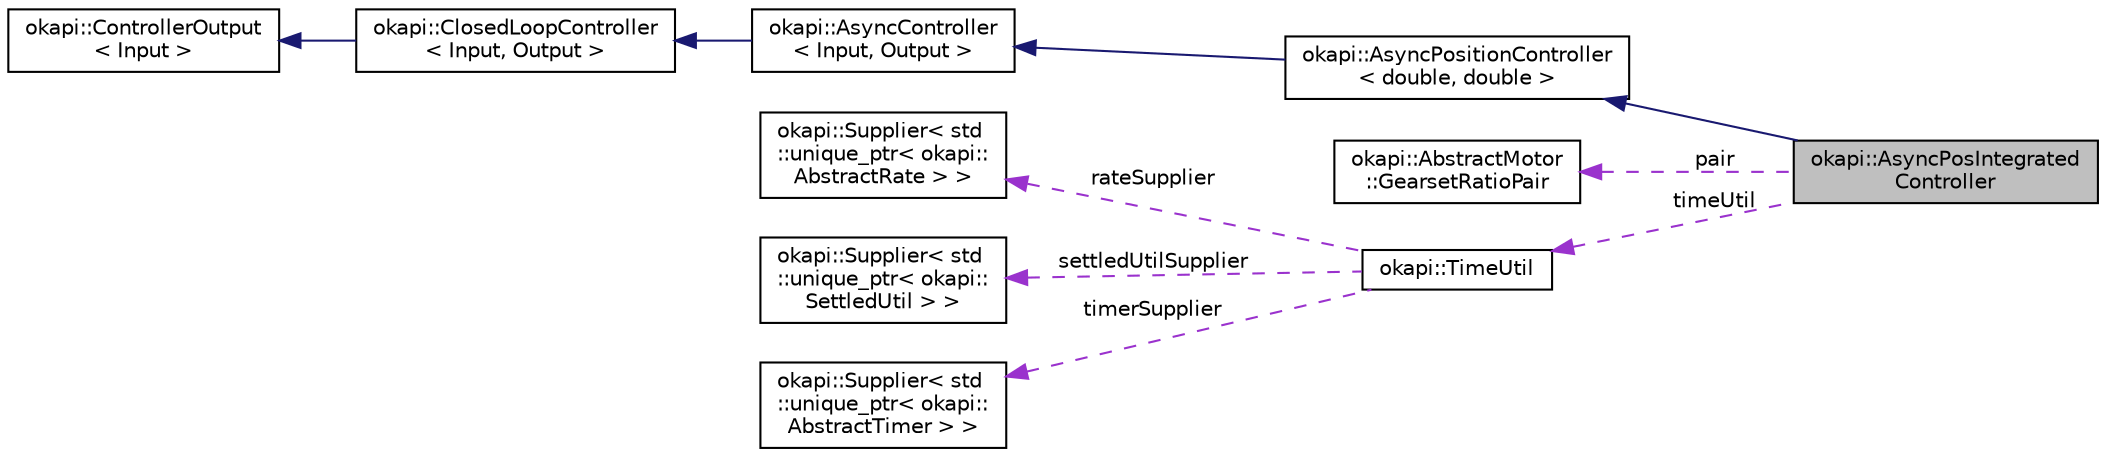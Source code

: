 digraph "okapi::AsyncPosIntegratedController"
{
 // LATEX_PDF_SIZE
  edge [fontname="Helvetica",fontsize="10",labelfontname="Helvetica",labelfontsize="10"];
  node [fontname="Helvetica",fontsize="10",shape=record];
  rankdir="LR";
  Node1 [label="okapi::AsyncPosIntegrated\lController",height=0.2,width=0.4,color="black", fillcolor="grey75", style="filled", fontcolor="black",tooltip=" "];
  Node2 -> Node1 [dir="back",color="midnightblue",fontsize="10",style="solid"];
  Node2 [label="okapi::AsyncPositionController\l\< double, double \>",height=0.2,width=0.4,color="black", fillcolor="white", style="filled",URL="$classokapi_1_1AsyncPositionController.html",tooltip=" "];
  Node3 -> Node2 [dir="back",color="midnightblue",fontsize="10",style="solid"];
  Node3 [label="okapi::AsyncController\l\< Input, Output \>",height=0.2,width=0.4,color="black", fillcolor="white", style="filled",URL="$classokapi_1_1AsyncController.html",tooltip=" "];
  Node4 -> Node3 [dir="back",color="midnightblue",fontsize="10",style="solid"];
  Node4 [label="okapi::ClosedLoopController\l\< Input, Output \>",height=0.2,width=0.4,color="black", fillcolor="white", style="filled",URL="$classokapi_1_1ClosedLoopController.html",tooltip=" "];
  Node5 -> Node4 [dir="back",color="midnightblue",fontsize="10",style="solid"];
  Node5 [label="okapi::ControllerOutput\l\< Input \>",height=0.2,width=0.4,color="black", fillcolor="white", style="filled",URL="$classokapi_1_1ControllerOutput.html",tooltip=" "];
  Node6 -> Node1 [dir="back",color="darkorchid3",fontsize="10",style="dashed",label=" pair" ];
  Node6 [label="okapi::AbstractMotor\l::GearsetRatioPair",height=0.2,width=0.4,color="black", fillcolor="white", style="filled",URL="$structokapi_1_1AbstractMotor_1_1GearsetRatioPair.html",tooltip=" "];
  Node7 -> Node1 [dir="back",color="darkorchid3",fontsize="10",style="dashed",label=" timeUtil" ];
  Node7 [label="okapi::TimeUtil",height=0.2,width=0.4,color="black", fillcolor="white", style="filled",URL="$classokapi_1_1TimeUtil.html",tooltip=" "];
  Node8 -> Node7 [dir="back",color="darkorchid3",fontsize="10",style="dashed",label=" rateSupplier" ];
  Node8 [label="okapi::Supplier\< std\l::unique_ptr\< okapi::\lAbstractRate \> \>",height=0.2,width=0.4,color="black", fillcolor="white", style="filled",URL="$classokapi_1_1Supplier.html",tooltip=" "];
  Node9 -> Node7 [dir="back",color="darkorchid3",fontsize="10",style="dashed",label=" settledUtilSupplier" ];
  Node9 [label="okapi::Supplier\< std\l::unique_ptr\< okapi::\lSettledUtil \> \>",height=0.2,width=0.4,color="black", fillcolor="white", style="filled",URL="$classokapi_1_1Supplier.html",tooltip=" "];
  Node10 -> Node7 [dir="back",color="darkorchid3",fontsize="10",style="dashed",label=" timerSupplier" ];
  Node10 [label="okapi::Supplier\< std\l::unique_ptr\< okapi::\lAbstractTimer \> \>",height=0.2,width=0.4,color="black", fillcolor="white", style="filled",URL="$classokapi_1_1Supplier.html",tooltip=" "];
}
